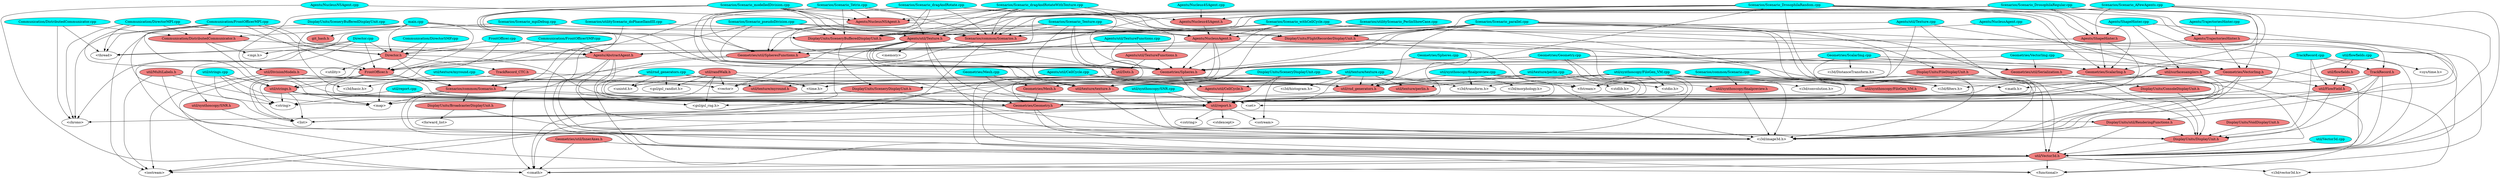 digraph G {
"Agents/AbstractAgent.h" [label="Agents/AbstractAgent.h", fillcolor=lightcoral, style=filled, shape=oval];
"<i3d/image3d.h>" [label="<i3d/image3d.h>", fillcolor=white, style=filled, shape=oval];
"util/report.h" [label="util/report.h", fillcolor=lightcoral, style=filled, shape=oval];
"DisplayUnits/DisplayUnit.h" [label="DisplayUnits/DisplayUnit.h", fillcolor=lightcoral, style=filled, shape=oval];
"Geometries/Geometry.h" [label="Geometries/Geometry.h", fillcolor=lightcoral, style=filled, shape=oval];
"FrontOfficer.h" [label="FrontOfficer.h", fillcolor=lightcoral, style=filled, shape=oval];
"util/strings.h" [label="util/strings.h", fillcolor=lightcoral, style=filled, shape=oval];
"Agents/Nucleus4SAgent.cpp" [label="Agents/Nucleus4SAgent.cpp", fillcolor=cyan, style=filled, shape=oval];
"Agents/Nucleus4SAgent.h" [label="Agents/Nucleus4SAgent.h", fillcolor=lightcoral, style=filled, shape=oval];
"Agents/NucleusAgent.h" [label="Agents/NucleusAgent.h", fillcolor=lightcoral, style=filled, shape=oval];
"Agents/NucleusAgent.cpp" [label="Agents/NucleusAgent.cpp", fillcolor=cyan, style=filled, shape=oval];
"util/surfacesamplers.h" [label="util/surfacesamplers.h", fillcolor=lightcoral, style=filled, shape=oval];
"<list>" [label="<list>", fillcolor=white, style=filled, shape=oval];
"<vector>" [label="<vector>", fillcolor=white, style=filled, shape=oval];
"Geometries/Spheres.h" [label="Geometries/Spheres.h", fillcolor=lightcoral, style=filled, shape=oval];
"Agents/NucleusNSAgent.cpp" [label="Agents/NucleusNSAgent.cpp", fillcolor=cyan, style=filled, shape=oval];
"<cmath>" [label="<cmath>", fillcolor=white, style=filled, shape=oval];
"Agents/NucleusNSAgent.h" [label="Agents/NucleusNSAgent.h", fillcolor=lightcoral, style=filled, shape=oval];
"Geometries/util/SpheresFunctions.h" [label="Geometries/util/SpheresFunctions.h", fillcolor=lightcoral, style=filled, shape=oval];
"Agents/ShapeHinter.cpp" [label="Agents/ShapeHinter.cpp", fillcolor=cyan, style=filled, shape=oval];
"DisplayUnits/util/RenderingFunctions.h" [label="DisplayUnits/util/RenderingFunctions.h", fillcolor=lightcoral, style=filled, shape=oval];
"Agents/ShapeHinter.h" [label="Agents/ShapeHinter.h", fillcolor=lightcoral, style=filled, shape=oval];
"Geometries/ScalarImg.h" [label="Geometries/ScalarImg.h", fillcolor=lightcoral, style=filled, shape=oval];
"Agents/TrajectoriesHinter.cpp" [label="Agents/TrajectoriesHinter.cpp", fillcolor=cyan, style=filled, shape=oval];
"Agents/TrajectoriesHinter.h" [label="Agents/TrajectoriesHinter.h", fillcolor=lightcoral, style=filled, shape=oval];
"Geometries/VectorImg.h" [label="Geometries/VectorImg.h", fillcolor=lightcoral, style=filled, shape=oval];
"TrackRecord.h" [label="TrackRecord.h", fillcolor=lightcoral, style=filled, shape=oval];
"Agents/util/CellCycle.cpp" [label="Agents/util/CellCycle.cpp", fillcolor=cyan, style=filled, shape=oval];
"util/rnd_generators.h" [label="util/rnd_generators.h", fillcolor=lightcoral, style=filled, shape=oval];
"Agents/util/CellCycle.h" [label="Agents/util/CellCycle.h", fillcolor=lightcoral, style=filled, shape=oval];
"Agents/util/Texture.cpp" [label="Agents/util/Texture.cpp", fillcolor=cyan, style=filled, shape=oval];
"util/texture/texture.h" [label="util/texture/texture.h", fillcolor=lightcoral, style=filled, shape=oval];
"Agents/util/Texture.h" [label="Agents/util/Texture.h", fillcolor=lightcoral, style=filled, shape=oval];
"<memory>" [label="<memory>", fillcolor=white, style=filled, shape=oval];
"util/Dots.h" [label="util/Dots.h", fillcolor=lightcoral, style=filled, shape=oval];
"Agents/util/TextureFunctions.cpp" [label="Agents/util/TextureFunctions.cpp", fillcolor=cyan, style=filled, shape=oval];
"Agents/util/TextureFunctions.h" [label="Agents/util/TextureFunctions.h", fillcolor=lightcoral, style=filled, shape=oval];
"Communication/DirectorMPI.cpp" [label="Communication/DirectorMPI.cpp", fillcolor=cyan, style=filled, shape=oval];
"Communication/DistributedCommunicator.h" [label="Communication/DistributedCommunicator.h", fillcolor=lightcoral, style=filled, shape=oval];
"Director.h" [label="Director.h", fillcolor=lightcoral, style=filled, shape=oval];
"<chrono>" [label="<chrono>", fillcolor=white, style=filled, shape=oval];
"<thread>" [label="<thread>", fillcolor=white, style=filled, shape=oval];
"Communication/DirectorSMP.cpp" [label="Communication/DirectorSMP.cpp", fillcolor=cyan, style=filled, shape=oval];
"Communication/DistributedCommunicator.cpp" [label="Communication/DistributedCommunicator.cpp", fillcolor=cyan, style=filled, shape=oval];
"<mpi.h>" [label="<mpi.h>", fillcolor=white, style=filled, shape=oval];
"Communication/FrontOfficerMPI.cpp" [label="Communication/FrontOfficerMPI.cpp", fillcolor=cyan, style=filled, shape=oval];
"Communication/FrontOfficerSMP.cpp" [label="Communication/FrontOfficerSMP.cpp", fillcolor=cyan, style=filled, shape=oval];
"Director.cpp" [label="Director.cpp", fillcolor=cyan, style=filled, shape=oval];
"util/Vector3d.h" [label="util/Vector3d.h", fillcolor=lightcoral, style=filled, shape=oval];
"util/synthoscopy/SNR.h" [label="util/synthoscopy/SNR.h", fillcolor=lightcoral, style=filled, shape=oval];
"<utility>" [label="<utility>", fillcolor=white, style=filled, shape=oval];
"TrackRecord_CTC.h" [label="TrackRecord_CTC.h", fillcolor=lightcoral, style=filled, shape=oval];
"Scenarios/common/Scenario.h" [label="Scenarios/common/Scenario.h", fillcolor=lightcoral, style=filled, shape=oval];
"DisplayUnits/BroadcasterDisplayUnit.h" [label="DisplayUnits/BroadcasterDisplayUnit.h", fillcolor=lightcoral, style=filled, shape=oval];
"<forward_list>" [label="<forward_list>", fillcolor=white, style=filled, shape=oval];
"DisplayUnits/ConsoleDisplayUnit.h" [label="DisplayUnits/ConsoleDisplayUnit.h", fillcolor=lightcoral, style=filled, shape=oval];
"DisplayUnits/FileDisplayUnit.h" [label="DisplayUnits/FileDisplayUnit.h", fillcolor=lightcoral, style=filled, shape=oval];
"<fstream>" [label="<fstream>", fillcolor=white, style=filled, shape=oval];
"DisplayUnits/FlightRecorderDisplayUnit.h" [label="DisplayUnits/FlightRecorderDisplayUnit.h", fillcolor=lightcoral, style=filled, shape=oval];
"DisplayUnits/SceneryBufferedDisplayUnit.cpp" [label="DisplayUnits/SceneryBufferedDisplayUnit.cpp", fillcolor=cyan, style=filled, shape=oval];
"DisplayUnits/SceneryBufferedDisplayUnit.h" [label="DisplayUnits/SceneryBufferedDisplayUnit.h", fillcolor=lightcoral, style=filled, shape=oval];
"<string>" [label="<string>", fillcolor=white, style=filled, shape=oval];
"DisplayUnits/SceneryDisplayUnit.h" [label="DisplayUnits/SceneryDisplayUnit.h", fillcolor=lightcoral, style=filled, shape=oval];
"DisplayUnits/SceneryDisplayUnit.cpp" [label="DisplayUnits/SceneryDisplayUnit.cpp", fillcolor=cyan, style=filled, shape=oval];
"<sstream>" [label="<sstream>", fillcolor=white, style=filled, shape=oval];
"DisplayUnits/VoidDisplayUnit.h" [label="DisplayUnits/VoidDisplayUnit.h", fillcolor=lightcoral, style=filled, shape=oval];
"FrontOfficer.cpp" [label="FrontOfficer.cpp", fillcolor=cyan, style=filled, shape=oval];
"<map>" [label="<map>", fillcolor=white, style=filled, shape=oval];
"Geometries/Geometry.cpp" [label="Geometries/Geometry.cpp", fillcolor=cyan, style=filled, shape=oval];
"Geometries/Mesh.h" [label="Geometries/Mesh.h", fillcolor=lightcoral, style=filled, shape=oval];
"Geometries/Mesh.cpp" [label="Geometries/Mesh.cpp", fillcolor=cyan, style=filled, shape=oval];
"Geometries/ScalarImg.cpp" [label="Geometries/ScalarImg.cpp", fillcolor=cyan, style=filled, shape=oval];
"<i3d/DistanceTransform.h>" [label="<i3d/DistanceTransform.h>", fillcolor=white, style=filled, shape=oval];
"Geometries/util/Serialization.h" [label="Geometries/util/Serialization.h", fillcolor=lightcoral, style=filled, shape=oval];
"Geometries/Spheres.cpp" [label="Geometries/Spheres.cpp", fillcolor=cyan, style=filled, shape=oval];
"Geometries/util/InnerAxes.h" [label="Geometries/util/InnerAxes.h", fillcolor=lightcoral, style=filled, shape=oval];
"<functional>" [label="<functional>", fillcolor=white, style=filled, shape=oval];
"Geometries/VectorImg.cpp" [label="Geometries/VectorImg.cpp", fillcolor=cyan, style=filled, shape=oval];
"util/FlowField.h" [label="util/FlowField.h", fillcolor=lightcoral, style=filled, shape=oval];
"main.cpp" [label="main.cpp", fillcolor=cyan, style=filled, shape=oval];
"<iostream>" [label="<iostream>", fillcolor=white, style=filled, shape=oval];
"<i3d/basic.h>" [label="<i3d/basic.h>", fillcolor=white, style=filled, shape=oval];
"git_hash.h" [label="git_hash.h", fillcolor=lightcoral, style=filled, shape=oval];
"Scenarios/common/Scenarios.h" [label="Scenarios/common/Scenarios.h", fillcolor=lightcoral, style=filled, shape=oval];
"Scenarios/common/Scenario.cpp" [label="Scenarios/common/Scenario.cpp", fillcolor=cyan, style=filled, shape=oval];
"util/synthoscopy/finalpreview.h" [label="util/synthoscopy/finalpreview.h", fillcolor=lightcoral, style=filled, shape=oval];
"util/synthoscopy/FiloGen_VM.h" [label="util/synthoscopy/FiloGen_VM.h", fillcolor=lightcoral, style=filled, shape=oval];
"<i3d/filters.h>" [label="<i3d/filters.h>", fillcolor=white, style=filled, shape=oval];
"<set>" [label="<set>", fillcolor=white, style=filled, shape=oval];
"Scenarios/Scenario_AFewAgents.cpp" [label="Scenarios/Scenario_AFewAgents.cpp", fillcolor=cyan, style=filled, shape=oval];
"Scenarios/Scenario_dragAndRotate.cpp" [label="Scenarios/Scenario_dragAndRotate.cpp", fillcolor=cyan, style=filled, shape=oval];
"Scenarios/Scenario_dragAndRotateWithTexture.cpp" [label="Scenarios/Scenario_dragAndRotateWithTexture.cpp", fillcolor=cyan, style=filled, shape=oval];
"Scenarios/Scenario_DrosophilaRandom.cpp" [label="Scenarios/Scenario_DrosophilaRandom.cpp", fillcolor=cyan, style=filled, shape=oval];
"Scenarios/Scenario_DrosophilaRegular.cpp" [label="Scenarios/Scenario_DrosophilaRegular.cpp", fillcolor=cyan, style=filled, shape=oval];
"Scenarios/Scenario_modelledDivision.cpp" [label="Scenarios/Scenario_modelledDivision.cpp", fillcolor=cyan, style=filled, shape=oval];
"util/DivisionModels.h" [label="util/DivisionModels.h", fillcolor=lightcoral, style=filled, shape=oval];
"Scenarios/Scenario_mpiDebug.cpp" [label="Scenarios/Scenario_mpiDebug.cpp", fillcolor=cyan, style=filled, shape=oval];
"Scenarios/Scenario_parallel.cpp" [label="Scenarios/Scenario_parallel.cpp", fillcolor=cyan, style=filled, shape=oval];
"Scenarios/Scenario_pseudoDivision.cpp" [label="Scenarios/Scenario_pseudoDivision.cpp", fillcolor=cyan, style=filled, shape=oval];
"Scenarios/Scenario_Tetris.cpp" [label="Scenarios/Scenario_Tetris.cpp", fillcolor=cyan, style=filled, shape=oval];
"Scenarios/Scenario_Texture.cpp" [label="Scenarios/Scenario_Texture.cpp", fillcolor=cyan, style=filled, shape=oval];
"Scenarios/Scenario_withCellCycle.cpp" [label="Scenarios/Scenario_withCellCycle.cpp", fillcolor=cyan, style=filled, shape=oval];
"Scenarios/utilityScenario_doPhaseIIandIII.cpp" [label="Scenarios/utilityScenario_doPhaseIIandIII.cpp", fillcolor=cyan, style=filled, shape=oval];
"Scenarios/utilityScenario_PerlinShowCase.cpp" [label="Scenarios/utilityScenario_PerlinShowCase.cpp", fillcolor=cyan, style=filled, shape=oval];
"TrackRecord.cpp" [label="TrackRecord.cpp", fillcolor=cyan, style=filled, shape=oval];
"<i3d/vector3d.h>" [label="<i3d/vector3d.h>", fillcolor=white, style=filled, shape=oval];
"util/flowfields.cpp" [label="util/flowfields.cpp", fillcolor=cyan, style=filled, shape=oval];
"<sys/time.h>" [label="<sys/time.h>", fillcolor=white, style=filled, shape=oval];
"util/flowfields.h" [label="util/flowfields.h", fillcolor=lightcoral, style=filled, shape=oval];
"util/MultiLabels.h" [label="util/MultiLabels.h", fillcolor=lightcoral, style=filled, shape=oval];
"util/randWalk.h" [label="util/randWalk.h", fillcolor=lightcoral, style=filled, shape=oval];
"<gsl/gsl_rng.h>" [label="<gsl/gsl_rng.h>", fillcolor=white, style=filled, shape=oval];
"<gsl/gsl_randist.h>" [label="<gsl/gsl_randist.h>", fillcolor=white, style=filled, shape=oval];
"<time.h>" [label="<time.h>", fillcolor=white, style=filled, shape=oval];
"<unistd.h>" [label="<unistd.h>", fillcolor=white, style=filled, shape=oval];
"util/report.cpp" [label="util/report.cpp", fillcolor=cyan, style=filled, shape=oval];
"<stdexcept>" [label="<stdexcept>", fillcolor=white, style=filled, shape=oval];
"<cstring>" [label="<cstring>", fillcolor=white, style=filled, shape=oval];
"util/rnd_generators.cpp" [label="util/rnd_generators.cpp", fillcolor=cyan, style=filled, shape=oval];
"util/strings.cpp" [label="util/strings.cpp", fillcolor=cyan, style=filled, shape=oval];
"<math.h>" [label="<math.h>", fillcolor=white, style=filled, shape=oval];
"util/synthoscopy/FiloGen_VM.cpp" [label="util/synthoscopy/FiloGen_VM.cpp", fillcolor=cyan, style=filled, shape=oval];
"<stdio.h>" [label="<stdio.h>", fillcolor=white, style=filled, shape=oval];
"<i3d/transform.h>" [label="<i3d/transform.h>", fillcolor=white, style=filled, shape=oval];
"<i3d/convolution.h>" [label="<i3d/convolution.h>", fillcolor=white, style=filled, shape=oval];
"util/synthoscopy/finalpreview.cpp" [label="util/synthoscopy/finalpreview.cpp", fillcolor=cyan, style=filled, shape=oval];
"<i3d/morphology.h>" [label="<i3d/morphology.h>", fillcolor=white, style=filled, shape=oval];
"util/synthoscopy/SNR.cpp" [label="util/synthoscopy/SNR.cpp", fillcolor=cyan, style=filled, shape=oval];
"util/texture/myround.cpp" [label="util/texture/myround.cpp", fillcolor=cyan, style=filled, shape=oval];
"util/texture/myround.h" [label="util/texture/myround.h", fillcolor=lightcoral, style=filled, shape=oval];
"util/texture/perlin.cpp" [label="util/texture/perlin.cpp", fillcolor=cyan, style=filled, shape=oval];
"<stdlib.h>" [label="<stdlib.h>", fillcolor=white, style=filled, shape=oval];
"util/texture/perlin.h" [label="util/texture/perlin.h", fillcolor=lightcoral, style=filled, shape=oval];
"util/texture/texture.cpp" [label="util/texture/texture.cpp", fillcolor=cyan, style=filled, shape=oval];
"<i3d/histogram.h>" [label="<i3d/histogram.h>", fillcolor=white, style=filled, shape=oval];
"util/Vector3d.cpp" [label="util/Vector3d.cpp", fillcolor=cyan, style=filled, shape=oval];
"Agents/AbstractAgent.h" -> "<i3d/image3d.h>";
"Agents/AbstractAgent.h" -> "util/report.h";
"Agents/AbstractAgent.h" -> "DisplayUnits/DisplayUnit.h";
"Agents/AbstractAgent.h" -> "Geometries/Geometry.h";
"Agents/AbstractAgent.h" -> "FrontOfficer.h";
"Agents/AbstractAgent.h" -> "util/strings.h";
"util/report.h" -> "<iostream>";
"util/report.h" -> "<sstream>";
"util/report.h" -> "<stdexcept>";
"util/report.h" -> "<cstring>";
"util/report.h" -> "<chrono>";
"DisplayUnits/DisplayUnit.h" -> "util/Vector3d.h";
"Geometries/Geometry.h" -> "<list>";
"Geometries/Geometry.h" -> "<i3d/image3d.h>";
"Geometries/Geometry.h" -> "util/Vector3d.h";
"Geometries/Geometry.h" -> "DisplayUnits/util/RenderingFunctions.h";
"FrontOfficer.h" -> "<list>";
"FrontOfficer.h" -> "<map>";
"FrontOfficer.h" -> "util/report.h";
"FrontOfficer.h" -> "util/strings.h";
"FrontOfficer.h" -> "Scenarios/common/Scenario.h";
"FrontOfficer.h" -> "Geometries/Geometry.h";
"util/strings.h" -> "<string>";
"util/strings.h" -> "<list>";
"util/strings.h" -> "<map>";
"util/strings.h" -> "Geometries/Geometry.h";
"util/strings.h" -> "util/report.h";
"Agents/Nucleus4SAgent.cpp" -> "Agents/Nucleus4SAgent.h";
"Agents/Nucleus4SAgent.h" -> "Agents/NucleusAgent.h";
"Agents/NucleusAgent.h" -> "<list>";
"Agents/NucleusAgent.h" -> "<vector>";
"Agents/NucleusAgent.h" -> "util/report.h";
"Agents/NucleusAgent.h" -> "Agents/AbstractAgent.h";
"Agents/NucleusAgent.h" -> "Geometries/Spheres.h";
"Agents/NucleusAgent.cpp" -> "util/surfacesamplers.h";
"Agents/NucleusAgent.cpp" -> "Agents/NucleusAgent.h";
"util/surfacesamplers.h" -> "<math.h>";
"util/surfacesamplers.h" -> "<i3d/image3d.h>";
"util/surfacesamplers.h" -> "<functional>";
"util/surfacesamplers.h" -> "Geometries/Geometry.h";
"Geometries/Spheres.h" -> "util/report.h";
"Geometries/Spheres.h" -> "Geometries/Geometry.h";
"Agents/NucleusNSAgent.cpp" -> "<cmath>";
"Agents/NucleusNSAgent.cpp" -> "Agents/NucleusNSAgent.h";
"Agents/NucleusNSAgent.h" -> "Agents/NucleusAgent.h";
"Agents/NucleusNSAgent.h" -> "Geometries/util/SpheresFunctions.h";
"Geometries/util/SpheresFunctions.h" -> "<cmath>";
"Geometries/util/SpheresFunctions.h" -> "<functional>";
"Geometries/util/SpheresFunctions.h" -> "Geometries/Spheres.h";
"Agents/ShapeHinter.cpp" -> "util/report.h";
"Agents/ShapeHinter.cpp" -> "DisplayUnits/util/RenderingFunctions.h";
"Agents/ShapeHinter.cpp" -> "util/surfacesamplers.h";
"Agents/ShapeHinter.cpp" -> "Agents/ShapeHinter.h";
"DisplayUnits/util/RenderingFunctions.h" -> "<i3d/image3d.h>";
"DisplayUnits/util/RenderingFunctions.h" -> "util/Vector3d.h";
"DisplayUnits/util/RenderingFunctions.h" -> "DisplayUnits/DisplayUnit.h";
"Agents/ShapeHinter.h" -> "util/report.h";
"Agents/ShapeHinter.h" -> "Agents/AbstractAgent.h";
"Agents/ShapeHinter.h" -> "Geometries/ScalarImg.h";
"Geometries/ScalarImg.h" -> "<i3d/image3d.h>";
"Geometries/ScalarImg.h" -> "Geometries/Geometry.h";
"Agents/TrajectoriesHinter.cpp" -> "Agents/TrajectoriesHinter.h";
"Agents/TrajectoriesHinter.h" -> "util/report.h";
"Agents/TrajectoriesHinter.h" -> "Agents/AbstractAgent.h";
"Agents/TrajectoriesHinter.h" -> "Geometries/VectorImg.h";
"Agents/TrajectoriesHinter.h" -> "TrackRecord.h";
"Geometries/VectorImg.h" -> "<i3d/image3d.h>";
"Geometries/VectorImg.h" -> "util/report.h";
"Geometries/VectorImg.h" -> "util/FlowField.h";
"Geometries/VectorImg.h" -> "Geometries/Geometry.h";
"TrackRecord.h" -> "<map>";
"TrackRecord.h" -> "<set>";
"TrackRecord.h" -> "util/Vector3d.h";
"TrackRecord.h" -> "util/FlowField.h";
"TrackRecord.h" -> "DisplayUnits/DisplayUnit.h";
"Agents/util/CellCycle.cpp" -> "<cmath>";
"Agents/util/CellCycle.cpp" -> "util/rnd_generators.h";
"Agents/util/CellCycle.cpp" -> "Agents/util/CellCycle.h";
"util/rnd_generators.h" -> "<gsl/gsl_rng.h>";
"Agents/util/CellCycle.h" -> "util/report.h";
"Agents/util/Texture.cpp" -> "<cmath>";
"Agents/util/Texture.cpp" -> "util/texture/texture.h";
"Agents/util/Texture.cpp" -> "util/report.h";
"Agents/util/Texture.cpp" -> "Agents/util/Texture.h";
"util/texture/texture.h" -> "<i3d/image3d.h>";
"Agents/util/Texture.h" -> "<memory>";
"Agents/util/Texture.h" -> "<vector>";
"Agents/util/Texture.h" -> "<cmath>";
"Agents/util/Texture.h" -> "<i3d/image3d.h>";
"Agents/util/Texture.h" -> "util/report.h";
"Agents/util/Texture.h" -> "util/rnd_generators.h";
"Agents/util/Texture.h" -> "util/Dots.h";
"Agents/util/Texture.h" -> "Geometries/Geometry.h";
"Agents/util/Texture.h" -> "Geometries/Spheres.h";
"Agents/util/Texture.h" -> "Geometries/util/SpheresFunctions.h";
"util/Dots.h" -> "util/Vector3d.h";
"Agents/util/TextureFunctions.cpp" -> "<vector>";
"Agents/util/TextureFunctions.cpp" -> "Geometries/Spheres.h";
"Agents/util/TextureFunctions.cpp" -> "Agents/util/TextureFunctions.h";
"Agents/util/TextureFunctions.h" -> "util/Dots.h";
"Agents/util/TextureFunctions.h" -> "Geometries/Spheres.h";
"Communication/DirectorMPI.cpp" -> "Communication/DistributedCommunicator.h";
"Communication/DirectorMPI.cpp" -> "Director.h";
"Communication/DirectorMPI.cpp" -> "FrontOfficer.h";
"Communication/DirectorMPI.cpp" -> "<chrono>";
"Communication/DirectorMPI.cpp" -> "<thread>";
"Communication/DistributedCommunicator.h" -> "Agents/AbstractAgent.h";
"Communication/DistributedCommunicator.h" -> "util/report.h";
"Communication/DistributedCommunicator.h" -> "<mpi.h>";
"Director.h" -> "<list>";
"Director.h" -> "<utility>";
"Director.h" -> "util/report.h";
"Director.h" -> "TrackRecord_CTC.h";
"Director.h" -> "Scenarios/common/Scenario.h";
"Communication/DirectorSMP.cpp" -> "Director.h";
"Communication/DirectorSMP.cpp" -> "FrontOfficer.h";
"Communication/DistributedCommunicator.cpp" -> "Communication/DistributedCommunicator.h";
"Communication/DistributedCommunicator.cpp" -> "<chrono>";
"Communication/DistributedCommunicator.cpp" -> "<thread>";
"Communication/FrontOfficerMPI.cpp" -> "Agents/AbstractAgent.h";
"Communication/FrontOfficerMPI.cpp" -> "FrontOfficer.h";
"Communication/FrontOfficerMPI.cpp" -> "Director.h";
"Communication/FrontOfficerMPI.cpp" -> "util/strings.h";
"Communication/FrontOfficerMPI.cpp" -> "Communication/DistributedCommunicator.h";
"Communication/FrontOfficerMPI.cpp" -> "<chrono>";
"Communication/FrontOfficerMPI.cpp" -> "<thread>";
"Communication/FrontOfficerSMP.cpp" -> "Agents/AbstractAgent.h";
"Communication/FrontOfficerSMP.cpp" -> "FrontOfficer.h";
"Communication/FrontOfficerSMP.cpp" -> "Director.h";
"Director.cpp" -> "<chrono>";
"Director.cpp" -> "<thread>";
"Director.cpp" -> "util/Vector3d.h";
"Director.cpp" -> "util/synthoscopy/SNR.h";
"Director.cpp" -> "FrontOfficer.h";
"Director.cpp" -> "Director.h";
"util/Vector3d.h" -> "<iostream>";
"util/Vector3d.h" -> "<cmath>";
"util/Vector3d.h" -> "<i3d/vector3d.h>";
"util/Vector3d.h" -> "<functional>";
"util/synthoscopy/SNR.h" -> "<i3d/image3d.h>";
"TrackRecord_CTC.h" -> "<map>";
"TrackRecord_CTC.h" -> "<fstream>";
"Scenarios/common/Scenario.h" -> "<map>";
"Scenarios/common/Scenario.h" -> "<set>";
"Scenarios/common/Scenario.h" -> "<i3d/image3d.h>";
"Scenarios/common/Scenario.h" -> "util/Vector3d.h";
"Scenarios/common/Scenario.h" -> "util/report.h";
"Scenarios/common/Scenario.h" -> "DisplayUnits/BroadcasterDisplayUnit.h";
"DisplayUnits/BroadcasterDisplayUnit.h" -> "DisplayUnits/DisplayUnit.h";
"DisplayUnits/BroadcasterDisplayUnit.h" -> "<forward_list>";
"DisplayUnits/ConsoleDisplayUnit.h" -> "util/report.h";
"DisplayUnits/ConsoleDisplayUnit.h" -> "DisplayUnits/DisplayUnit.h";
"DisplayUnits/FileDisplayUnit.h" -> "<fstream>";
"DisplayUnits/FileDisplayUnit.h" -> "DisplayUnits/DisplayUnit.h";
"DisplayUnits/FileDisplayUnit.h" -> "util/report.h";
"DisplayUnits/FlightRecorderDisplayUnit.h" -> "<fstream>";
"DisplayUnits/FlightRecorderDisplayUnit.h" -> "DisplayUnits/DisplayUnit.h";
"DisplayUnits/FlightRecorderDisplayUnit.h" -> "util/report.h";
"DisplayUnits/SceneryBufferedDisplayUnit.cpp" -> "DisplayUnits/SceneryBufferedDisplayUnit.h";
"DisplayUnits/SceneryBufferedDisplayUnit.cpp" -> "<string>";
"DisplayUnits/SceneryBufferedDisplayUnit.h" -> "DisplayUnits/SceneryDisplayUnit.h";
"DisplayUnits/SceneryDisplayUnit.h" -> "DisplayUnits/DisplayUnit.h";
"DisplayUnits/SceneryDisplayUnit.h" -> "<string>";
"DisplayUnits/SceneryDisplayUnit.cpp" -> "DisplayUnits/SceneryDisplayUnit.h";
"DisplayUnits/SceneryDisplayUnit.cpp" -> "util/report.h";
"DisplayUnits/SceneryDisplayUnit.cpp" -> "<sstream>";
"DisplayUnits/VoidDisplayUnit.h" -> "DisplayUnits/DisplayUnit.h";
"FrontOfficer.cpp" -> "Agents/AbstractAgent.h";
"FrontOfficer.cpp" -> "FrontOfficer.h";
"FrontOfficer.cpp" -> "Director.h";
"Geometries/Geometry.cpp" -> "util/report.h";
"Geometries/Geometry.cpp" -> "Geometries/Geometry.h";
"Geometries/Geometry.cpp" -> "Geometries/Mesh.h";
"Geometries/Geometry.cpp" -> "Geometries/ScalarImg.h";
"Geometries/Geometry.cpp" -> "Geometries/Spheres.h";
"Geometries/Geometry.cpp" -> "Geometries/VectorImg.h";
"Geometries/Mesh.h" -> "Geometries/Geometry.h";
"Geometries/Mesh.cpp" -> "util/report.h";
"Geometries/Mesh.cpp" -> "Geometries/Mesh.h";
"Geometries/ScalarImg.cpp" -> "<i3d/DistanceTransform.h>";
"Geometries/ScalarImg.cpp" -> "util/report.h";
"Geometries/ScalarImg.cpp" -> "Geometries/Spheres.h";
"Geometries/ScalarImg.cpp" -> "Geometries/ScalarImg.h";
"Geometries/ScalarImg.cpp" -> "Geometries/util/Serialization.h";
"Geometries/util/Serialization.h" -> "util/Vector3d.h";
"Geometries/util/Serialization.h" -> "<i3d/image3d.h>";
"Geometries/Spheres.cpp" -> "Geometries/Spheres.h";
"Geometries/Spheres.cpp" -> "Geometries/util/Serialization.h";
"Geometries/util/InnerAxes.h" -> "<cmath>";
"Geometries/util/InnerAxes.h" -> "util/Vector3d.h";
"Geometries/VectorImg.cpp" -> "Geometries/Spheres.h";
"Geometries/VectorImg.cpp" -> "Geometries/VectorImg.h";
"Geometries/VectorImg.cpp" -> "Geometries/util/Serialization.h";
"util/FlowField.h" -> "<i3d/image3d.h>";
"util/FlowField.h" -> "<i3d/vector3d.h>";
"util/FlowField.h" -> "util/report.h";
"util/FlowField.h" -> "DisplayUnits/DisplayUnit.h";
"main.cpp" -> "<iostream>";
"main.cpp" -> "<i3d/basic.h>";
"main.cpp" -> "git_hash.h";
"main.cpp" -> "Communication/DistributedCommunicator.h";
"main.cpp" -> "Scenarios/common/Scenario.h";
"main.cpp" -> "Scenarios/common/Scenarios.h";
"main.cpp" -> "Director.h";
"main.cpp" -> "FrontOfficer.h";
"Scenarios/common/Scenarios.h" -> "<list>";
"Scenarios/common/Scenarios.h" -> "Scenarios/common/Scenario.h";
"Scenarios/common/Scenario.cpp" -> "Scenarios/common/Scenario.h";
"Scenarios/common/Scenario.cpp" -> "util/synthoscopy/finalpreview.h";
"Scenarios/common/Scenario.cpp" -> "util/synthoscopy/FiloGen_VM.h";
"Scenarios/common/Scenario.cpp" -> "<i3d/filters.h>";
"util/synthoscopy/finalpreview.h" -> "<i3d/image3d.h>";
"Scenarios/Scenario_AFewAgents.cpp" -> "DisplayUnits/SceneryBufferedDisplayUnit.h";
"Scenarios/Scenario_AFewAgents.cpp" -> "util/Vector3d.h";
"Scenarios/Scenario_AFewAgents.cpp" -> "Geometries/Spheres.h";
"Scenarios/Scenario_AFewAgents.cpp" -> "Geometries/ScalarImg.h";
"Scenarios/Scenario_AFewAgents.cpp" -> "Agents/Nucleus4SAgent.h";
"Scenarios/Scenario_AFewAgents.cpp" -> "Agents/ShapeHinter.h";
"Scenarios/Scenario_AFewAgents.cpp" -> "Scenarios/common/Scenarios.h";
"Scenarios/Scenario_dragAndRotate.cpp" -> "DisplayUnits/SceneryBufferedDisplayUnit.h";
"Scenarios/Scenario_dragAndRotate.cpp" -> "util/Vector3d.h";
"Scenarios/Scenario_dragAndRotate.cpp" -> "Geometries/Spheres.h";
"Scenarios/Scenario_dragAndRotate.cpp" -> "Agents/Nucleus4SAgent.h";
"Scenarios/Scenario_dragAndRotate.cpp" -> "Scenarios/common/Scenarios.h";
"Scenarios/Scenario_dragAndRotate.cpp" -> "DisplayUnits/FlightRecorderDisplayUnit.h";
"Scenarios/Scenario_dragAndRotateWithTexture.cpp" -> "DisplayUnits/SceneryBufferedDisplayUnit.h";
"Scenarios/Scenario_dragAndRotateWithTexture.cpp" -> "DisplayUnits/FlightRecorderDisplayUnit.h";
"Scenarios/Scenario_dragAndRotateWithTexture.cpp" -> "Geometries/Spheres.h";
"Scenarios/Scenario_dragAndRotateWithTexture.cpp" -> "Geometries/util/SpheresFunctions.h";
"Scenarios/Scenario_dragAndRotateWithTexture.cpp" -> "Agents/NucleusNSAgent.h";
"Scenarios/Scenario_dragAndRotateWithTexture.cpp" -> "Agents/util/Texture.h";
"Scenarios/Scenario_dragAndRotateWithTexture.cpp" -> "Agents/util/TextureFunctions.h";
"Scenarios/Scenario_dragAndRotateWithTexture.cpp" -> "Scenarios/common/Scenarios.h";
"Scenarios/Scenario_DrosophilaRandom.cpp" -> "DisplayUnits/SceneryBufferedDisplayUnit.h";
"Scenarios/Scenario_DrosophilaRandom.cpp" -> "DisplayUnits/FlightRecorderDisplayUnit.h";
"Scenarios/Scenario_DrosophilaRandom.cpp" -> "util/rnd_generators.h";
"Scenarios/Scenario_DrosophilaRandom.cpp" -> "util/Vector3d.h";
"Scenarios/Scenario_DrosophilaRandom.cpp" -> "Geometries/ScalarImg.h";
"Scenarios/Scenario_DrosophilaRandom.cpp" -> "Geometries/VectorImg.h";
"Scenarios/Scenario_DrosophilaRandom.cpp" -> "Agents/NucleusNSAgent.h";
"Scenarios/Scenario_DrosophilaRandom.cpp" -> "Agents/ShapeHinter.h";
"Scenarios/Scenario_DrosophilaRandom.cpp" -> "Agents/TrajectoriesHinter.h";
"Scenarios/Scenario_DrosophilaRandom.cpp" -> "Geometries/util/SpheresFunctions.h";
"Scenarios/Scenario_DrosophilaRandom.cpp" -> "Scenarios/common/Scenarios.h";
"Scenarios/Scenario_DrosophilaRegular.cpp" -> "DisplayUnits/SceneryBufferedDisplayUnit.h";
"Scenarios/Scenario_DrosophilaRegular.cpp" -> "util/Vector3d.h";
"Scenarios/Scenario_DrosophilaRegular.cpp" -> "Geometries/ScalarImg.h";
"Scenarios/Scenario_DrosophilaRegular.cpp" -> "Geometries/VectorImg.h";
"Scenarios/Scenario_DrosophilaRegular.cpp" -> "Agents/Nucleus4SAgent.h";
"Scenarios/Scenario_DrosophilaRegular.cpp" -> "Agents/ShapeHinter.h";
"Scenarios/Scenario_DrosophilaRegular.cpp" -> "Agents/TrajectoriesHinter.h";
"Scenarios/Scenario_DrosophilaRegular.cpp" -> "Geometries/util/SpheresFunctions.h";
"Scenarios/Scenario_DrosophilaRegular.cpp" -> "Scenarios/common/Scenarios.h";
"Scenarios/Scenario_modelledDivision.cpp" -> "DisplayUnits/SceneryBufferedDisplayUnit.h";
"Scenarios/Scenario_modelledDivision.cpp" -> "DisplayUnits/FlightRecorderDisplayUnit.h";
"Scenarios/Scenario_modelledDivision.cpp" -> "Geometries/Spheres.h";
"Scenarios/Scenario_modelledDivision.cpp" -> "Geometries/util/SpheresFunctions.h";
"Scenarios/Scenario_modelledDivision.cpp" -> "Scenarios/common/Scenarios.h";
"Scenarios/Scenario_modelledDivision.cpp" -> "Agents/NucleusNSAgent.h";
"Scenarios/Scenario_modelledDivision.cpp" -> "Agents/util/Texture.h";
"Scenarios/Scenario_modelledDivision.cpp" -> "util/texture/texture.h";
"Scenarios/Scenario_modelledDivision.cpp" -> "util/DivisionModels.h";
"util/DivisionModels.h" -> "<iostream>";
"util/DivisionModels.h" -> "<fstream>";
"util/DivisionModels.h" -> "<vector>";
"util/DivisionModels.h" -> "<cmath>";
"util/DivisionModels.h" -> "util/report.h";
"util/DivisionModels.h" -> "util/rnd_generators.h";
"Scenarios/Scenario_mpiDebug.cpp" -> "Scenarios/common/Scenarios.h";
"Scenarios/Scenario_mpiDebug.cpp" -> "<mpi.h>";
"Scenarios/Scenario_parallel.cpp" -> "<thread>";
"Scenarios/Scenario_parallel.cpp" -> "<functional>";
"Scenarios/Scenario_parallel.cpp" -> "<i3d/image3d.h>";
"Scenarios/Scenario_parallel.cpp" -> "Scenarios/common/Scenarios.h";
"Scenarios/Scenario_parallel.cpp" -> "DisplayUnits/ConsoleDisplayUnit.h";
"Scenarios/Scenario_parallel.cpp" -> "DisplayUnits/SceneryBufferedDisplayUnit.h";
"Scenarios/Scenario_parallel.cpp" -> "DisplayUnits/FileDisplayUnit.h";
"Scenarios/Scenario_parallel.cpp" -> "DisplayUnits/FlightRecorderDisplayUnit.h";
"Scenarios/Scenario_parallel.cpp" -> "util/rnd_generators.h";
"Scenarios/Scenario_parallel.cpp" -> "util/Vector3d.h";
"Scenarios/Scenario_parallel.cpp" -> "Geometries/Spheres.h";
"Scenarios/Scenario_parallel.cpp" -> "Agents/AbstractAgent.h";
"Scenarios/Scenario_pseudoDivision.cpp" -> "DisplayUnits/SceneryBufferedDisplayUnit.h";
"Scenarios/Scenario_pseudoDivision.cpp" -> "util/Vector3d.h";
"Scenarios/Scenario_pseudoDivision.cpp" -> "Geometries/Spheres.h";
"Scenarios/Scenario_pseudoDivision.cpp" -> "Agents/NucleusAgent.h";
"Scenarios/Scenario_pseudoDivision.cpp" -> "Scenarios/common/Scenarios.h";
"Scenarios/Scenario_Tetris.cpp" -> "DisplayUnits/SceneryBufferedDisplayUnit.h";
"Scenarios/Scenario_Tetris.cpp" -> "Geometries/Spheres.h";
"Scenarios/Scenario_Tetris.cpp" -> "Geometries/util/SpheresFunctions.h";
"Scenarios/Scenario_Tetris.cpp" -> "Scenarios/common/Scenarios.h";
"Scenarios/Scenario_Tetris.cpp" -> "Agents/NucleusNSAgent.h";
"Scenarios/Scenario_Tetris.cpp" -> "Agents/util/Texture.h";
"Scenarios/Scenario_Tetris.cpp" -> "util/texture/texture.h";
"Scenarios/Scenario_Texture.cpp" -> "DisplayUnits/SceneryBufferedDisplayUnit.h";
"Scenarios/Scenario_Texture.cpp" -> "util/Vector3d.h";
"Scenarios/Scenario_Texture.cpp" -> "Geometries/Spheres.h";
"Scenarios/Scenario_Texture.cpp" -> "Scenarios/common/Scenarios.h";
"Scenarios/Scenario_Texture.cpp" -> "Agents/NucleusAgent.h";
"Scenarios/Scenario_Texture.cpp" -> "Agents/util/Texture.h";
"Scenarios/Scenario_Texture.cpp" -> "util/texture/texture.h";
"Scenarios/Scenario_withCellCycle.cpp" -> "DisplayUnits/SceneryBufferedDisplayUnit.h";
"Scenarios/Scenario_withCellCycle.cpp" -> "util/Vector3d.h";
"Scenarios/Scenario_withCellCycle.cpp" -> "Geometries/Spheres.h";
"Scenarios/Scenario_withCellCycle.cpp" -> "Agents/NucleusAgent.h";
"Scenarios/Scenario_withCellCycle.cpp" -> "Agents/util/CellCycle.h";
"Scenarios/Scenario_withCellCycle.cpp" -> "Scenarios/common/Scenarios.h";
"Scenarios/utilityScenario_doPhaseIIandIII.cpp" -> "<string>";
"Scenarios/utilityScenario_doPhaseIIandIII.cpp" -> "Scenarios/common/Scenarios.h";
"Scenarios/utilityScenario_PerlinShowCase.cpp" -> "<i3d/image3d.h>";
"Scenarios/utilityScenario_PerlinShowCase.cpp" -> "Scenarios/common/Scenarios.h";
"Scenarios/utilityScenario_PerlinShowCase.cpp" -> "util/texture/texture.h";
"TrackRecord.cpp" -> "<fstream>";
"TrackRecord.cpp" -> "util/Vector3d.h";
"TrackRecord.cpp" -> "util/FlowField.h";
"TrackRecord.cpp" -> "DisplayUnits/DisplayUnit.h";
"TrackRecord.cpp" -> "TrackRecord.h";
"util/flowfields.cpp" -> "<sys/time.h>";
"util/flowfields.cpp" -> "<i3d/filters.h>";
"util/flowfields.cpp" -> "util/flowfields.h";
"util/flowfields.h" -> "util/FlowField.h";
"util/MultiLabels.h" -> "<iostream>";
"util/MultiLabels.h" -> "<vector>";
"util/MultiLabels.h" -> "<map>";
"util/MultiLabels.h" -> "<functional>";
"util/randWalk.h" -> "<gsl/gsl_rng.h>";
"util/randWalk.h" -> "<gsl/gsl_randist.h>";
"util/randWalk.h" -> "<time.h>";
"util/randWalk.h" -> "<unistd.h>";
"util/randWalk.h" -> "<fstream>";
"util/randWalk.h" -> "<map>";
"util/randWalk.h" -> "<vector>";
"util/report.cpp" -> "<string>";
"util/report.cpp" -> "util/report.h";
"util/rnd_generators.cpp" -> "<gsl/gsl_rng.h>";
"util/rnd_generators.cpp" -> "<gsl/gsl_randist.h>";
"util/rnd_generators.cpp" -> "<time.h>";
"util/rnd_generators.cpp" -> "<unistd.h>";
"util/rnd_generators.cpp" -> "util/report.h";
"util/rnd_generators.cpp" -> "util/rnd_generators.h";
"util/strings.cpp" -> "<string>";
"util/strings.cpp" -> "<list>";
"util/strings.cpp" -> "util/strings.h";
"util/strings.cpp" -> "Geometries/Geometry.h";
"util/synthoscopy/FiloGen_VM.cpp" -> "<stdio.h>";
"util/synthoscopy/FiloGen_VM.cpp" -> "<iostream>";
"util/synthoscopy/FiloGen_VM.cpp" -> "<fstream>";
"util/synthoscopy/FiloGen_VM.cpp" -> "<i3d/image3d.h>";
"util/synthoscopy/FiloGen_VM.cpp" -> "<i3d/transform.h>";
"util/synthoscopy/FiloGen_VM.cpp" -> "<i3d/filters.h>";
"util/synthoscopy/FiloGen_VM.cpp" -> "<i3d/convolution.h>";
"util/synthoscopy/FiloGen_VM.cpp" -> "util/rnd_generators.h";
"util/synthoscopy/FiloGen_VM.cpp" -> "util/texture/texture.h";
"util/synthoscopy/FiloGen_VM.cpp" -> "util/report.h";
"util/synthoscopy/FiloGen_VM.cpp" -> "util/synthoscopy/FiloGen_VM.h";
"util/synthoscopy/finalpreview.cpp" -> "<i3d/image3d.h>";
"util/synthoscopy/finalpreview.cpp" -> "<i3d/filters.h>";
"util/synthoscopy/finalpreview.cpp" -> "<i3d/morphology.h>";
"util/synthoscopy/finalpreview.cpp" -> "<i3d/transform.h>";
"util/synthoscopy/finalpreview.cpp" -> "util/report.h";
"util/synthoscopy/finalpreview.cpp" -> "util/rnd_generators.h";
"util/synthoscopy/finalpreview.cpp" -> "util/synthoscopy/finalpreview.h";
"util/synthoscopy/SNR.cpp" -> "<i3d/image3d.h>";
"util/synthoscopy/SNR.cpp" -> "util/report.h";
"util/texture/myround.cpp" -> "<i3d/basic.h>";
"util/texture/myround.cpp" -> "util/texture/myround.h";
"util/texture/perlin.cpp" -> "<stdlib.h>";
"util/texture/perlin.cpp" -> "<stdio.h>";
"util/texture/perlin.cpp" -> "<math.h>";
"util/texture/perlin.cpp" -> "util/rnd_generators.h";
"util/texture/perlin.cpp" -> "util/texture/perlin.h";
"util/texture/texture.cpp" -> "<time.h>";
"util/texture/texture.cpp" -> "<i3d/histogram.h>";
"util/texture/texture.cpp" -> "<i3d/transform.h>";
"util/texture/texture.cpp" -> "util/report.h";
"util/texture/texture.cpp" -> "util/rnd_generators.h";
"util/texture/texture.cpp" -> "util/texture/perlin.h";
"util/texture/texture.cpp" -> "util/texture/texture.h";
"util/texture/texture.cpp" -> "util/texture/myround.h";
"util/Vector3d.cpp" -> "util/Vector3d.h";
}
